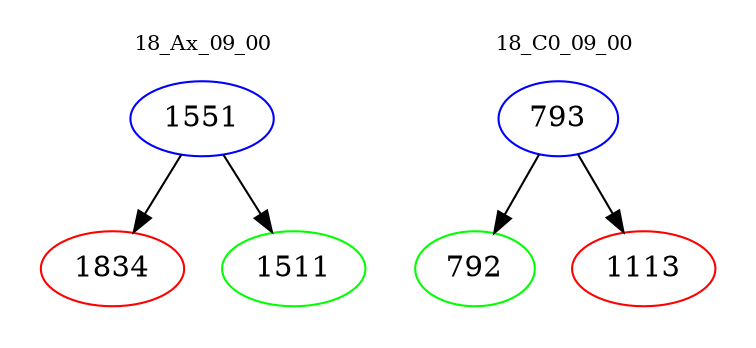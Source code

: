 digraph{
subgraph cluster_0 {
color = white
label = "18_Ax_09_00";
fontsize=10;
T0_1551 [label="1551", color="blue"]
T0_1551 -> T0_1834 [color="black"]
T0_1834 [label="1834", color="red"]
T0_1551 -> T0_1511 [color="black"]
T0_1511 [label="1511", color="green"]
}
subgraph cluster_1 {
color = white
label = "18_C0_09_00";
fontsize=10;
T1_793 [label="793", color="blue"]
T1_793 -> T1_792 [color="black"]
T1_792 [label="792", color="green"]
T1_793 -> T1_1113 [color="black"]
T1_1113 [label="1113", color="red"]
}
}
